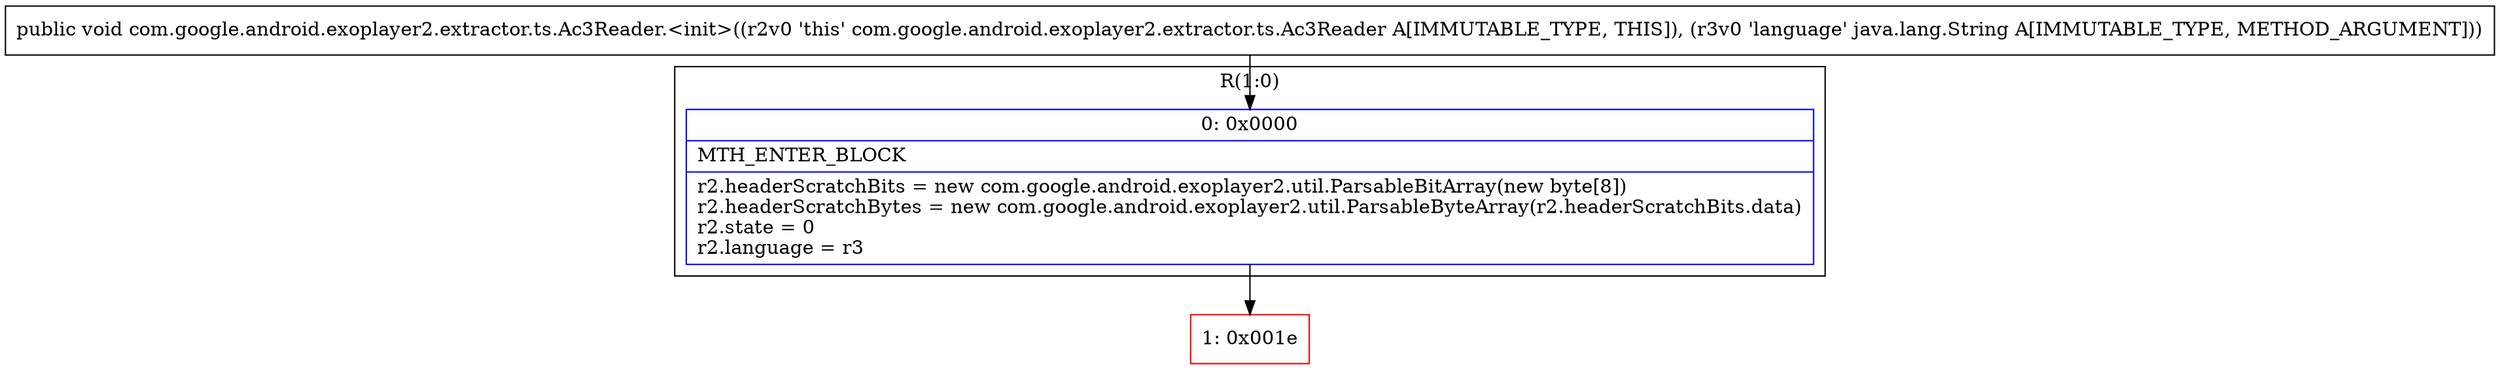 digraph "CFG forcom.google.android.exoplayer2.extractor.ts.Ac3Reader.\<init\>(Ljava\/lang\/String;)V" {
subgraph cluster_Region_756223812 {
label = "R(1:0)";
node [shape=record,color=blue];
Node_0 [shape=record,label="{0\:\ 0x0000|MTH_ENTER_BLOCK\l|r2.headerScratchBits = new com.google.android.exoplayer2.util.ParsableBitArray(new byte[8])\lr2.headerScratchBytes = new com.google.android.exoplayer2.util.ParsableByteArray(r2.headerScratchBits.data)\lr2.state = 0\lr2.language = r3\l}"];
}
Node_1 [shape=record,color=red,label="{1\:\ 0x001e}"];
MethodNode[shape=record,label="{public void com.google.android.exoplayer2.extractor.ts.Ac3Reader.\<init\>((r2v0 'this' com.google.android.exoplayer2.extractor.ts.Ac3Reader A[IMMUTABLE_TYPE, THIS]), (r3v0 'language' java.lang.String A[IMMUTABLE_TYPE, METHOD_ARGUMENT])) }"];
MethodNode -> Node_0;
Node_0 -> Node_1;
}

